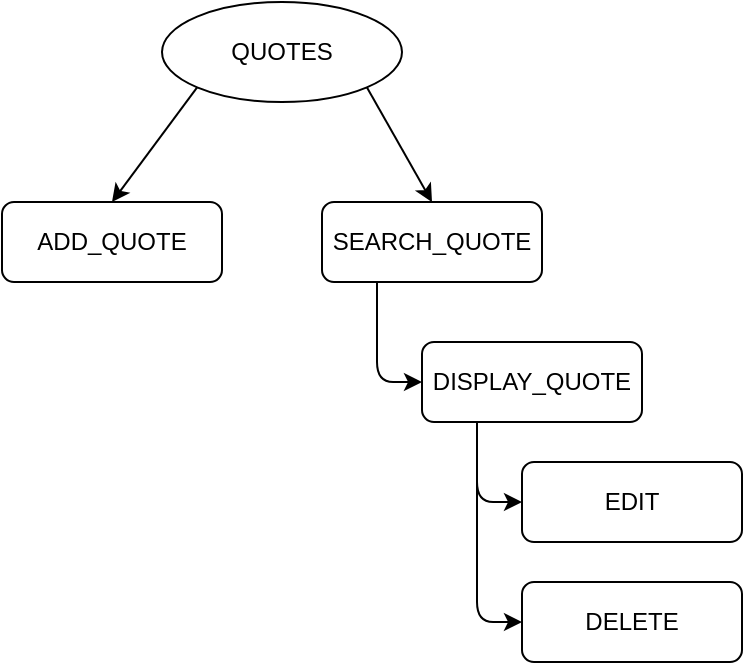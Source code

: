 <mxfile>
    <diagram id="z7uqutuvyalcdFF1bPyU" name="Page-1">
        <mxGraphModel dx="1407" dy="689" grid="1" gridSize="10" guides="1" tooltips="1" connect="1" arrows="1" fold="1" page="1" pageScale="1" pageWidth="850" pageHeight="1100" math="0" shadow="0">
            <root>
                <mxCell id="0"/>
                <mxCell id="1" parent="0"/>
                <mxCell id="20" style="edgeStyle=none;html=1;exitX=0;exitY=1;exitDx=0;exitDy=0;entryX=0.5;entryY=0;entryDx=0;entryDy=0;" edge="1" parent="1" source="2" target="3">
                    <mxGeometry relative="1" as="geometry"/>
                </mxCell>
                <mxCell id="21" style="edgeStyle=none;html=1;exitX=1;exitY=1;exitDx=0;exitDy=0;entryX=0.5;entryY=0;entryDx=0;entryDy=0;" edge="1" parent="1" source="2" target="4">
                    <mxGeometry relative="1" as="geometry"/>
                </mxCell>
                <mxCell id="2" value="QUOTES" style="ellipse;whiteSpace=wrap;html=1;" vertex="1" parent="1">
                    <mxGeometry x="230" y="50" width="120" height="50" as="geometry"/>
                </mxCell>
                <mxCell id="3" value="ADD_QUOTE" style="rounded=1;whiteSpace=wrap;html=1;" vertex="1" parent="1">
                    <mxGeometry x="150" y="150" width="110" height="40" as="geometry"/>
                </mxCell>
                <mxCell id="17" style="edgeStyle=orthogonalEdgeStyle;html=1;exitX=0.25;exitY=1;exitDx=0;exitDy=0;entryX=0;entryY=0.5;entryDx=0;entryDy=0;" edge="1" parent="1" source="4" target="6">
                    <mxGeometry relative="1" as="geometry"/>
                </mxCell>
                <mxCell id="4" value="SEARCH_QUOTE" style="rounded=1;whiteSpace=wrap;html=1;" vertex="1" parent="1">
                    <mxGeometry x="310" y="150" width="110" height="40" as="geometry"/>
                </mxCell>
                <mxCell id="18" style="edgeStyle=orthogonalEdgeStyle;html=1;exitX=0.25;exitY=1;exitDx=0;exitDy=0;entryX=0;entryY=0.5;entryDx=0;entryDy=0;" edge="1" parent="1" source="6" target="7">
                    <mxGeometry relative="1" as="geometry"/>
                </mxCell>
                <mxCell id="19" style="edgeStyle=orthogonalEdgeStyle;html=1;exitX=0.25;exitY=1;exitDx=0;exitDy=0;entryX=0;entryY=0.5;entryDx=0;entryDy=0;" edge="1" parent="1" source="6" target="8">
                    <mxGeometry relative="1" as="geometry"/>
                </mxCell>
                <mxCell id="6" value="DISPLAY_QUOTE" style="rounded=1;whiteSpace=wrap;html=1;" vertex="1" parent="1">
                    <mxGeometry x="360" y="220" width="110" height="40" as="geometry"/>
                </mxCell>
                <mxCell id="7" value="EDIT" style="rounded=1;whiteSpace=wrap;html=1;" vertex="1" parent="1">
                    <mxGeometry x="410" y="280" width="110" height="40" as="geometry"/>
                </mxCell>
                <mxCell id="8" value="DELETE" style="rounded=1;whiteSpace=wrap;html=1;" vertex="1" parent="1">
                    <mxGeometry x="410" y="340" width="110" height="40" as="geometry"/>
                </mxCell>
            </root>
        </mxGraphModel>
    </diagram>
</mxfile>